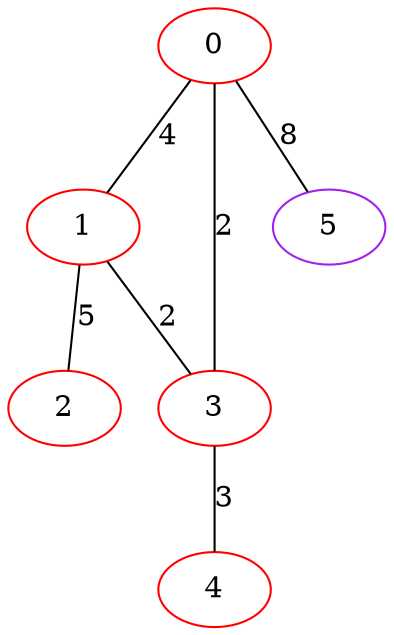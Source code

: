 graph "" {
0 [color=red, weight=1];
1 [color=red, weight=1];
2 [color=red, weight=1];
3 [color=red, weight=1];
4 [color=red, weight=1];
5 [color=purple, weight=4];
0 -- 1  [key=0, label=4];
0 -- 3  [key=0, label=2];
0 -- 5  [key=0, label=8];
1 -- 2  [key=0, label=5];
1 -- 3  [key=0, label=2];
3 -- 4  [key=0, label=3];
}
